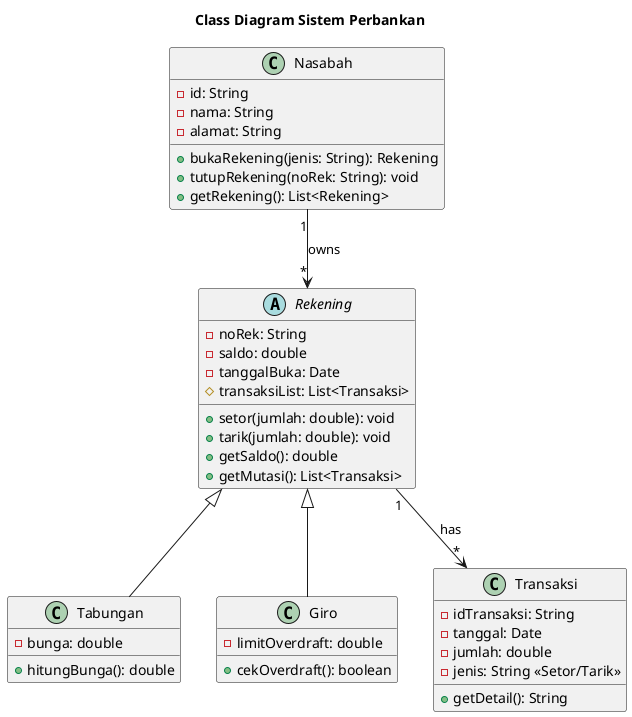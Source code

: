 @startuml
title Class Diagram Sistem Perbankan

' Skema kelas Nasabah
class Nasabah {
  - id: String
  - nama: String
  - alamat: String
  + bukaRekening(jenis: String): Rekening
  + tutupRekening(noRek: String): void
  + getRekening(): List<Rekening>
}

' Kelas abstrak Rekening
abstract class Rekening {
  - noRek: String
  - saldo: double
  - tanggalBuka: Date
  # transaksiList: List<Transaksi>
  + setor(jumlah: double): void
  + tarik(jumlah: double): void
  + getSaldo(): double
  + getMutasi(): List<Transaksi>
}

' Subclass Tabungan
class Tabungan {
  - bunga: double
  + hitungBunga(): double
}

' Subclass Giro
class Giro {
  - limitOverdraft: double
  + cekOverdraft(): boolean
}

' Kelas Transaksi
class Transaksi {
  - idTransaksi: String
  - tanggal: Date
  - jumlah: double
  - jenis: String <<Setor/Tarik>>
  + getDetail(): String
}

' Pewarisan
Rekening <|-- Tabungan
Rekening <|-- Giro

' Relasi antar kelas
Nasabah "1" --> "*" Rekening : owns
Rekening "1" --> "*" Transaksi : has

@enduml